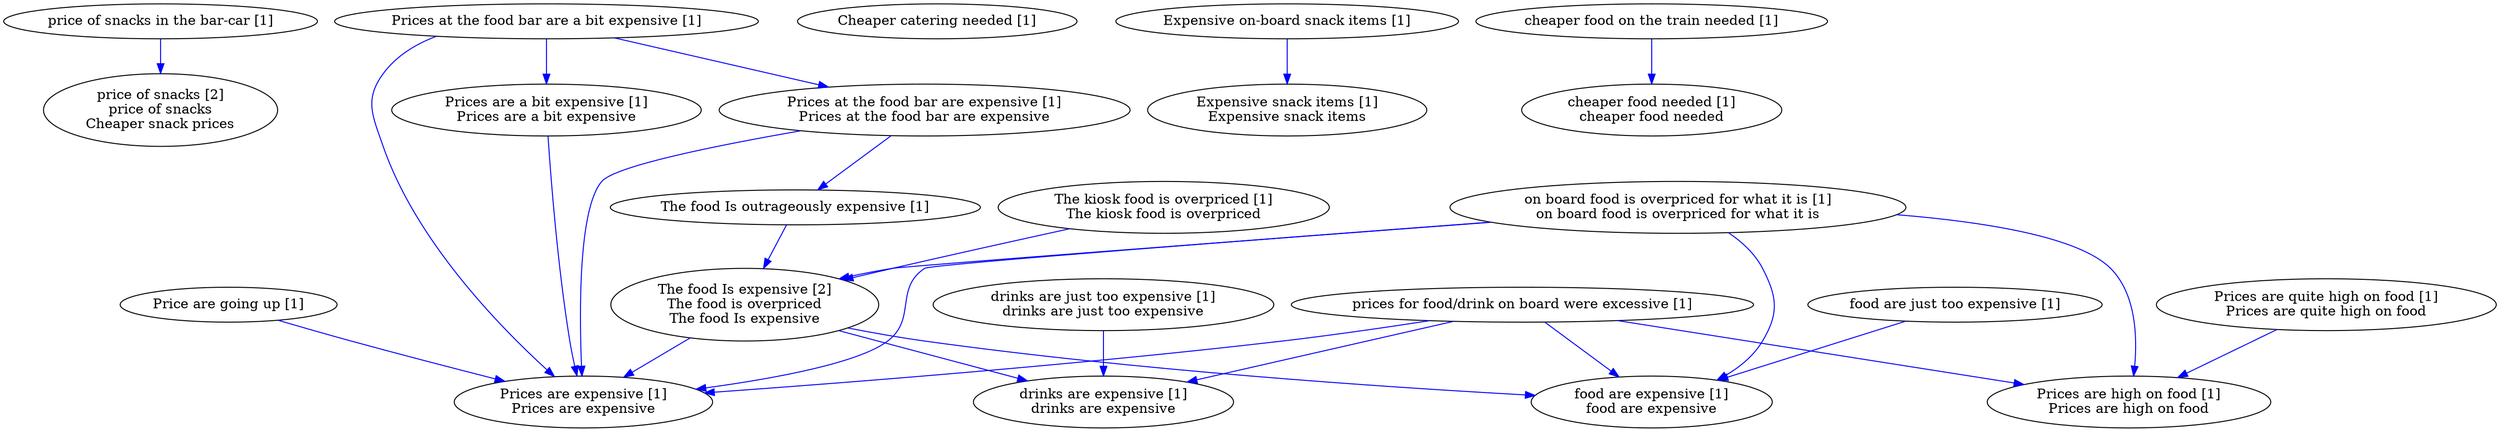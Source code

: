 digraph collapsedGraph {
"price of snacks [2]\nprice of snacks\nCheaper snack prices""The food Is expensive [2]\nThe food is overpriced\nThe food Is expensive""Cheaper catering needed [1]""Expensive on-board snack items [1]""Expensive snack items [1]\nExpensive snack items""Price are going up [1]""Prices are quite high on food [1]\nPrices are quite high on food""Prices are high on food [1]\nPrices are high on food""Prices at the food bar are a bit expensive [1]""Prices at the food bar are expensive [1]\nPrices at the food bar are expensive""Prices are expensive [1]\nPrices are expensive""Prices are a bit expensive [1]\nPrices are a bit expensive""The food Is outrageously expensive [1]""The kiosk food is overpriced [1]\nThe kiosk food is overpriced""cheaper food on the train needed [1]""cheaper food needed [1]\ncheaper food needed""drinks are just too expensive [1]\ndrinks are just too expensive""drinks are expensive [1]\ndrinks are expensive""food are just too expensive [1]""food are expensive [1]\nfood are expensive""on board food is overpriced for what it is [1]\non board food is overpriced for what it is""price of snacks in the bar-car [1]""prices for food/drink on board were excessive [1]""Expensive on-board snack items [1]" -> "Expensive snack items [1]\nExpensive snack items" [color=blue]
"Prices are quite high on food [1]\nPrices are quite high on food" -> "Prices are high on food [1]\nPrices are high on food" [color=blue]
"Prices at the food bar are a bit expensive [1]" -> "Prices at the food bar are expensive [1]\nPrices at the food bar are expensive" [color=blue]
"Prices at the food bar are expensive [1]\nPrices at the food bar are expensive" -> "Prices are expensive [1]\nPrices are expensive" [color=blue]
"Prices at the food bar are a bit expensive [1]" -> "Prices are a bit expensive [1]\nPrices are a bit expensive" [color=blue]
"Prices are a bit expensive [1]\nPrices are a bit expensive" -> "Prices are expensive [1]\nPrices are expensive" [color=blue]
"Prices at the food bar are a bit expensive [1]" -> "Prices are expensive [1]\nPrices are expensive" [color=blue]
"Price are going up [1]" -> "Prices are expensive [1]\nPrices are expensive" [color=blue]
"The food Is outrageously expensive [1]" -> "The food Is expensive [2]\nThe food is overpriced\nThe food Is expensive" [color=blue]
"The food Is expensive [2]\nThe food is overpriced\nThe food Is expensive" -> "Prices are expensive [1]\nPrices are expensive" [color=blue]
"Prices at the food bar are expensive [1]\nPrices at the food bar are expensive" -> "The food Is outrageously expensive [1]" [color=blue]
"The kiosk food is overpriced [1]\nThe kiosk food is overpriced" -> "The food Is expensive [2]\nThe food is overpriced\nThe food Is expensive" [color=blue]
"cheaper food on the train needed [1]" -> "cheaper food needed [1]\ncheaper food needed" [color=blue]
"drinks are just too expensive [1]\ndrinks are just too expensive" -> "drinks are expensive [1]\ndrinks are expensive" [color=blue]
"The food Is expensive [2]\nThe food is overpriced\nThe food Is expensive" -> "drinks are expensive [1]\ndrinks are expensive" [color=blue]
"food are just too expensive [1]" -> "food are expensive [1]\nfood are expensive" [color=blue]
"The food Is expensive [2]\nThe food is overpriced\nThe food Is expensive" -> "food are expensive [1]\nfood are expensive" [color=blue]
"on board food is overpriced for what it is [1]\non board food is overpriced for what it is" -> "The food Is expensive [2]\nThe food is overpriced\nThe food Is expensive" [color=blue]
"on board food is overpriced for what it is [1]\non board food is overpriced for what it is" -> "food are expensive [1]\nfood are expensive" [color=blue]
"on board food is overpriced for what it is [1]\non board food is overpriced for what it is" -> "Prices are expensive [1]\nPrices are expensive" [color=blue]
"on board food is overpriced for what it is [1]\non board food is overpriced for what it is" -> "Prices are high on food [1]\nPrices are high on food" [color=blue]
"price of snacks in the bar-car [1]" -> "price of snacks [2]\nprice of snacks\nCheaper snack prices" [color=blue]
"prices for food/drink on board were excessive [1]" -> "Prices are high on food [1]\nPrices are high on food" [color=blue]
"prices for food/drink on board were excessive [1]" -> "food are expensive [1]\nfood are expensive" [color=blue]
"prices for food/drink on board were excessive [1]" -> "Prices are expensive [1]\nPrices are expensive" [color=blue]
"prices for food/drink on board were excessive [1]" -> "drinks are expensive [1]\ndrinks are expensive" [color=blue]
}